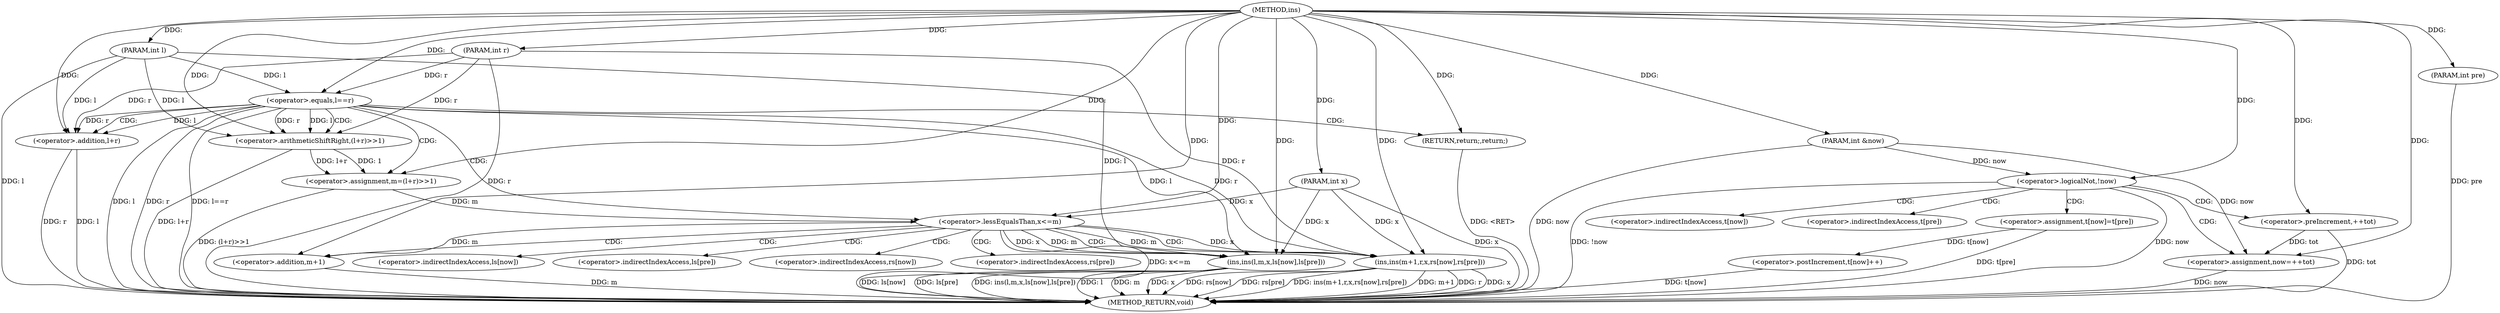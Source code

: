 digraph "ins" {  
"1000324" [label = "(METHOD,ins)" ]
"1000390" [label = "(METHOD_RETURN,void)" ]
"1000325" [label = "(PARAM,int l)" ]
"1000326" [label = "(PARAM,int r)" ]
"1000327" [label = "(PARAM,int x)" ]
"1000328" [label = "(PARAM,int &now)" ]
"1000329" [label = "(PARAM,int pre)" ]
"1000346" [label = "(<operator>.postIncrement,t[now]++)" ]
"1000356" [label = "(<operator>.assignment,m=(l+r)>>1)" ]
"1000332" [label = "(<operator>.logicalNot,!now)" ]
"1000351" [label = "(<operator>.equals,l==r)" ]
"1000354" [label = "(RETURN,return;,return;)" ]
"1000364" [label = "(<operator>.lessEqualsThan,x<=m)" ]
"1000367" [label = "(ins,ins(l,m,x,ls[now],ls[pre]))" ]
"1000335" [label = "(<operator>.assignment,now=++tot)" ]
"1000339" [label = "(<operator>.assignment,t[now]=t[pre])" ]
"1000358" [label = "(<operator>.arithmeticShiftRight,(l+r)>>1)" ]
"1000378" [label = "(ins,ins(m+1,r,x,rs[now],rs[pre]))" ]
"1000359" [label = "(<operator>.addition,l+r)" ]
"1000337" [label = "(<operator>.preIncrement,++tot)" ]
"1000379" [label = "(<operator>.addition,m+1)" ]
"1000371" [label = "(<operator>.indirectIndexAccess,ls[now])" ]
"1000374" [label = "(<operator>.indirectIndexAccess,ls[pre])" ]
"1000340" [label = "(<operator>.indirectIndexAccess,t[now])" ]
"1000343" [label = "(<operator>.indirectIndexAccess,t[pre])" ]
"1000384" [label = "(<operator>.indirectIndexAccess,rs[now])" ]
"1000387" [label = "(<operator>.indirectIndexAccess,rs[pre])" ]
  "1000325" -> "1000390"  [ label = "DDG: l"] 
  "1000326" -> "1000390"  [ label = "DDG: r"] 
  "1000327" -> "1000390"  [ label = "DDG: x"] 
  "1000328" -> "1000390"  [ label = "DDG: now"] 
  "1000329" -> "1000390"  [ label = "DDG: pre"] 
  "1000332" -> "1000390"  [ label = "DDG: now"] 
  "1000332" -> "1000390"  [ label = "DDG: !now"] 
  "1000335" -> "1000390"  [ label = "DDG: now"] 
  "1000339" -> "1000390"  [ label = "DDG: t[pre]"] 
  "1000346" -> "1000390"  [ label = "DDG: t[now]"] 
  "1000351" -> "1000390"  [ label = "DDG: l"] 
  "1000351" -> "1000390"  [ label = "DDG: r"] 
  "1000351" -> "1000390"  [ label = "DDG: l==r"] 
  "1000359" -> "1000390"  [ label = "DDG: l"] 
  "1000359" -> "1000390"  [ label = "DDG: r"] 
  "1000358" -> "1000390"  [ label = "DDG: l+r"] 
  "1000356" -> "1000390"  [ label = "DDG: (l+r)>>1"] 
  "1000364" -> "1000390"  [ label = "DDG: x<=m"] 
  "1000379" -> "1000390"  [ label = "DDG: m"] 
  "1000378" -> "1000390"  [ label = "DDG: m+1"] 
  "1000378" -> "1000390"  [ label = "DDG: r"] 
  "1000378" -> "1000390"  [ label = "DDG: x"] 
  "1000378" -> "1000390"  [ label = "DDG: rs[now]"] 
  "1000378" -> "1000390"  [ label = "DDG: rs[pre]"] 
  "1000378" -> "1000390"  [ label = "DDG: ins(m+1,r,x,rs[now],rs[pre])"] 
  "1000367" -> "1000390"  [ label = "DDG: l"] 
  "1000367" -> "1000390"  [ label = "DDG: m"] 
  "1000367" -> "1000390"  [ label = "DDG: x"] 
  "1000367" -> "1000390"  [ label = "DDG: ls[now]"] 
  "1000367" -> "1000390"  [ label = "DDG: ls[pre]"] 
  "1000367" -> "1000390"  [ label = "DDG: ins(l,m,x,ls[now],ls[pre])"] 
  "1000354" -> "1000390"  [ label = "DDG: <RET>"] 
  "1000337" -> "1000390"  [ label = "DDG: tot"] 
  "1000324" -> "1000325"  [ label = "DDG: "] 
  "1000324" -> "1000326"  [ label = "DDG: "] 
  "1000324" -> "1000327"  [ label = "DDG: "] 
  "1000324" -> "1000328"  [ label = "DDG: "] 
  "1000324" -> "1000329"  [ label = "DDG: "] 
  "1000358" -> "1000356"  [ label = "DDG: 1"] 
  "1000358" -> "1000356"  [ label = "DDG: l+r"] 
  "1000339" -> "1000346"  [ label = "DDG: t[now]"] 
  "1000324" -> "1000354"  [ label = "DDG: "] 
  "1000324" -> "1000356"  [ label = "DDG: "] 
  "1000328" -> "1000332"  [ label = "DDG: now"] 
  "1000324" -> "1000332"  [ label = "DDG: "] 
  "1000325" -> "1000351"  [ label = "DDG: l"] 
  "1000324" -> "1000351"  [ label = "DDG: "] 
  "1000326" -> "1000351"  [ label = "DDG: r"] 
  "1000351" -> "1000358"  [ label = "DDG: r"] 
  "1000326" -> "1000358"  [ label = "DDG: r"] 
  "1000324" -> "1000358"  [ label = "DDG: "] 
  "1000351" -> "1000358"  [ label = "DDG: l"] 
  "1000325" -> "1000358"  [ label = "DDG: l"] 
  "1000327" -> "1000364"  [ label = "DDG: x"] 
  "1000324" -> "1000364"  [ label = "DDG: "] 
  "1000356" -> "1000364"  [ label = "DDG: m"] 
  "1000325" -> "1000367"  [ label = "DDG: l"] 
  "1000324" -> "1000367"  [ label = "DDG: "] 
  "1000351" -> "1000367"  [ label = "DDG: l"] 
  "1000364" -> "1000367"  [ label = "DDG: x"] 
  "1000327" -> "1000367"  [ label = "DDG: x"] 
  "1000364" -> "1000367"  [ label = "DDG: m"] 
  "1000328" -> "1000335"  [ label = "DDG: now"] 
  "1000324" -> "1000335"  [ label = "DDG: "] 
  "1000337" -> "1000335"  [ label = "DDG: tot"] 
  "1000351" -> "1000359"  [ label = "DDG: l"] 
  "1000325" -> "1000359"  [ label = "DDG: l"] 
  "1000324" -> "1000359"  [ label = "DDG: "] 
  "1000351" -> "1000359"  [ label = "DDG: r"] 
  "1000326" -> "1000359"  [ label = "DDG: r"] 
  "1000364" -> "1000378"  [ label = "DDG: x"] 
  "1000327" -> "1000378"  [ label = "DDG: x"] 
  "1000324" -> "1000378"  [ label = "DDG: "] 
  "1000326" -> "1000378"  [ label = "DDG: r"] 
  "1000351" -> "1000378"  [ label = "DDG: r"] 
  "1000364" -> "1000378"  [ label = "DDG: m"] 
  "1000324" -> "1000337"  [ label = "DDG: "] 
  "1000364" -> "1000379"  [ label = "DDG: m"] 
  "1000324" -> "1000379"  [ label = "DDG: "] 
  "1000332" -> "1000335"  [ label = "CDG: "] 
  "1000332" -> "1000340"  [ label = "CDG: "] 
  "1000332" -> "1000343"  [ label = "CDG: "] 
  "1000332" -> "1000337"  [ label = "CDG: "] 
  "1000332" -> "1000339"  [ label = "CDG: "] 
  "1000351" -> "1000356"  [ label = "CDG: "] 
  "1000351" -> "1000358"  [ label = "CDG: "] 
  "1000351" -> "1000359"  [ label = "CDG: "] 
  "1000351" -> "1000364"  [ label = "CDG: "] 
  "1000351" -> "1000354"  [ label = "CDG: "] 
  "1000364" -> "1000367"  [ label = "CDG: "] 
  "1000364" -> "1000379"  [ label = "CDG: "] 
  "1000364" -> "1000387"  [ label = "CDG: "] 
  "1000364" -> "1000374"  [ label = "CDG: "] 
  "1000364" -> "1000378"  [ label = "CDG: "] 
  "1000364" -> "1000371"  [ label = "CDG: "] 
  "1000364" -> "1000384"  [ label = "CDG: "] 
}
